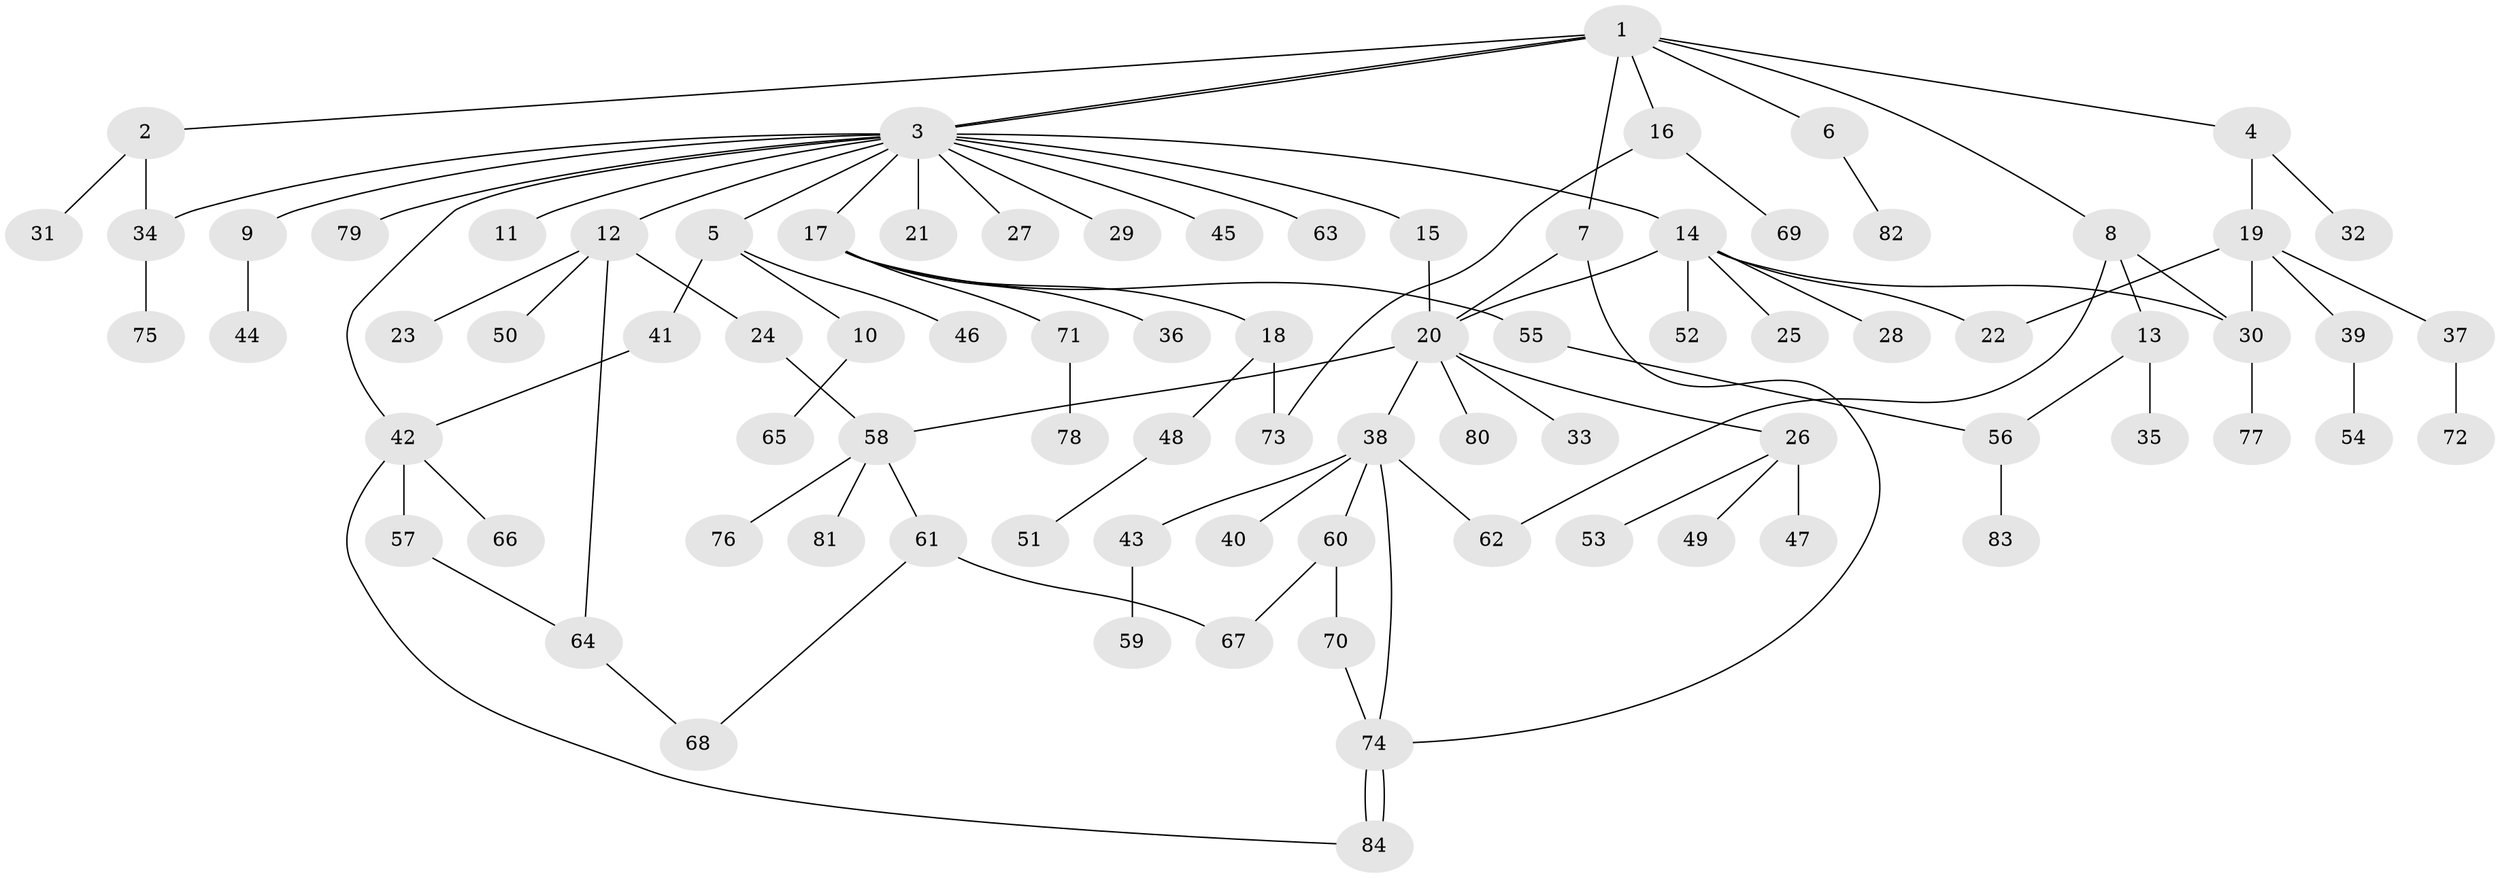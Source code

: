// coarse degree distribution, {8: 0.030303030303030304, 3: 0.15151515151515152, 15: 0.030303030303030304, 5: 0.030303030303030304, 1: 0.48484848484848486, 11: 0.030303030303030304, 4: 0.09090909090909091, 2: 0.15151515151515152}
// Generated by graph-tools (version 1.1) at 2025/18/03/04/25 18:18:02]
// undirected, 84 vertices, 102 edges
graph export_dot {
graph [start="1"]
  node [color=gray90,style=filled];
  1;
  2;
  3;
  4;
  5;
  6;
  7;
  8;
  9;
  10;
  11;
  12;
  13;
  14;
  15;
  16;
  17;
  18;
  19;
  20;
  21;
  22;
  23;
  24;
  25;
  26;
  27;
  28;
  29;
  30;
  31;
  32;
  33;
  34;
  35;
  36;
  37;
  38;
  39;
  40;
  41;
  42;
  43;
  44;
  45;
  46;
  47;
  48;
  49;
  50;
  51;
  52;
  53;
  54;
  55;
  56;
  57;
  58;
  59;
  60;
  61;
  62;
  63;
  64;
  65;
  66;
  67;
  68;
  69;
  70;
  71;
  72;
  73;
  74;
  75;
  76;
  77;
  78;
  79;
  80;
  81;
  82;
  83;
  84;
  1 -- 2;
  1 -- 3;
  1 -- 3;
  1 -- 4;
  1 -- 6;
  1 -- 7;
  1 -- 8;
  1 -- 16;
  2 -- 31;
  2 -- 34;
  3 -- 5;
  3 -- 9;
  3 -- 11;
  3 -- 12;
  3 -- 14;
  3 -- 15;
  3 -- 17;
  3 -- 21;
  3 -- 27;
  3 -- 29;
  3 -- 34;
  3 -- 42;
  3 -- 45;
  3 -- 63;
  3 -- 79;
  4 -- 19;
  4 -- 32;
  5 -- 10;
  5 -- 41;
  5 -- 46;
  6 -- 82;
  7 -- 20;
  7 -- 74;
  8 -- 13;
  8 -- 30;
  8 -- 62;
  9 -- 44;
  10 -- 65;
  12 -- 23;
  12 -- 24;
  12 -- 50;
  12 -- 64;
  13 -- 35;
  13 -- 56;
  14 -- 20;
  14 -- 22;
  14 -- 25;
  14 -- 28;
  14 -- 30;
  14 -- 52;
  15 -- 20;
  16 -- 69;
  16 -- 73;
  17 -- 18;
  17 -- 36;
  17 -- 55;
  17 -- 71;
  18 -- 48;
  18 -- 73;
  19 -- 22;
  19 -- 30;
  19 -- 37;
  19 -- 39;
  20 -- 26;
  20 -- 33;
  20 -- 38;
  20 -- 58;
  20 -- 80;
  24 -- 58;
  26 -- 47;
  26 -- 49;
  26 -- 53;
  30 -- 77;
  34 -- 75;
  37 -- 72;
  38 -- 40;
  38 -- 43;
  38 -- 60;
  38 -- 62;
  38 -- 74;
  39 -- 54;
  41 -- 42;
  42 -- 57;
  42 -- 66;
  42 -- 84;
  43 -- 59;
  48 -- 51;
  55 -- 56;
  56 -- 83;
  57 -- 64;
  58 -- 61;
  58 -- 76;
  58 -- 81;
  60 -- 67;
  60 -- 70;
  61 -- 67;
  61 -- 68;
  64 -- 68;
  70 -- 74;
  71 -- 78;
  74 -- 84;
  74 -- 84;
}

